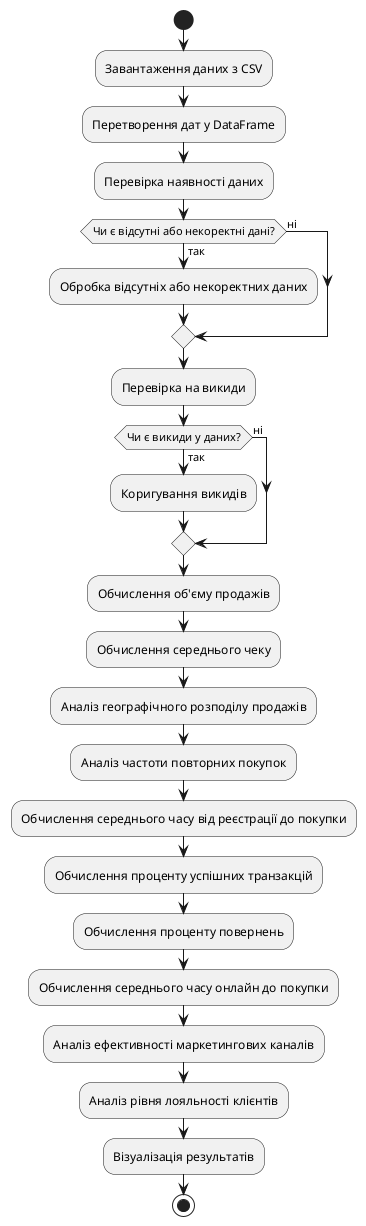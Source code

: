 @startuml
start

:Завантаження даних з CSV;
:Перетворення дат у DataFrame;
:Перевірка наявності даних;
if (Чи є відсутні або некоректні дані?) then (так)
  :Обробка відсутніх або некоректних даних;
else (ні)
endif

:Перевірка на викиди;
if (Чи є викиди у даних?) then (так)
  :Коригування викидів;
else (ні)
endif

:Обчислення об'єму продажів;
:Обчислення середнього чеку;
:Аналіз географічного розподілу продажів;
:Аналіз частоти повторних покупок;
:Обчислення середнього часу від реєстрації до покупки;
:Обчислення проценту успішних транзакцій;
:Обчислення проценту повернень;
:Обчислення середнього часу онлайн до покупки;
:Аналіз ефективності маркетингових каналів;
:Аналіз рівня лояльності клієнтів;

:Візуалізація результатів;

stop
@enduml